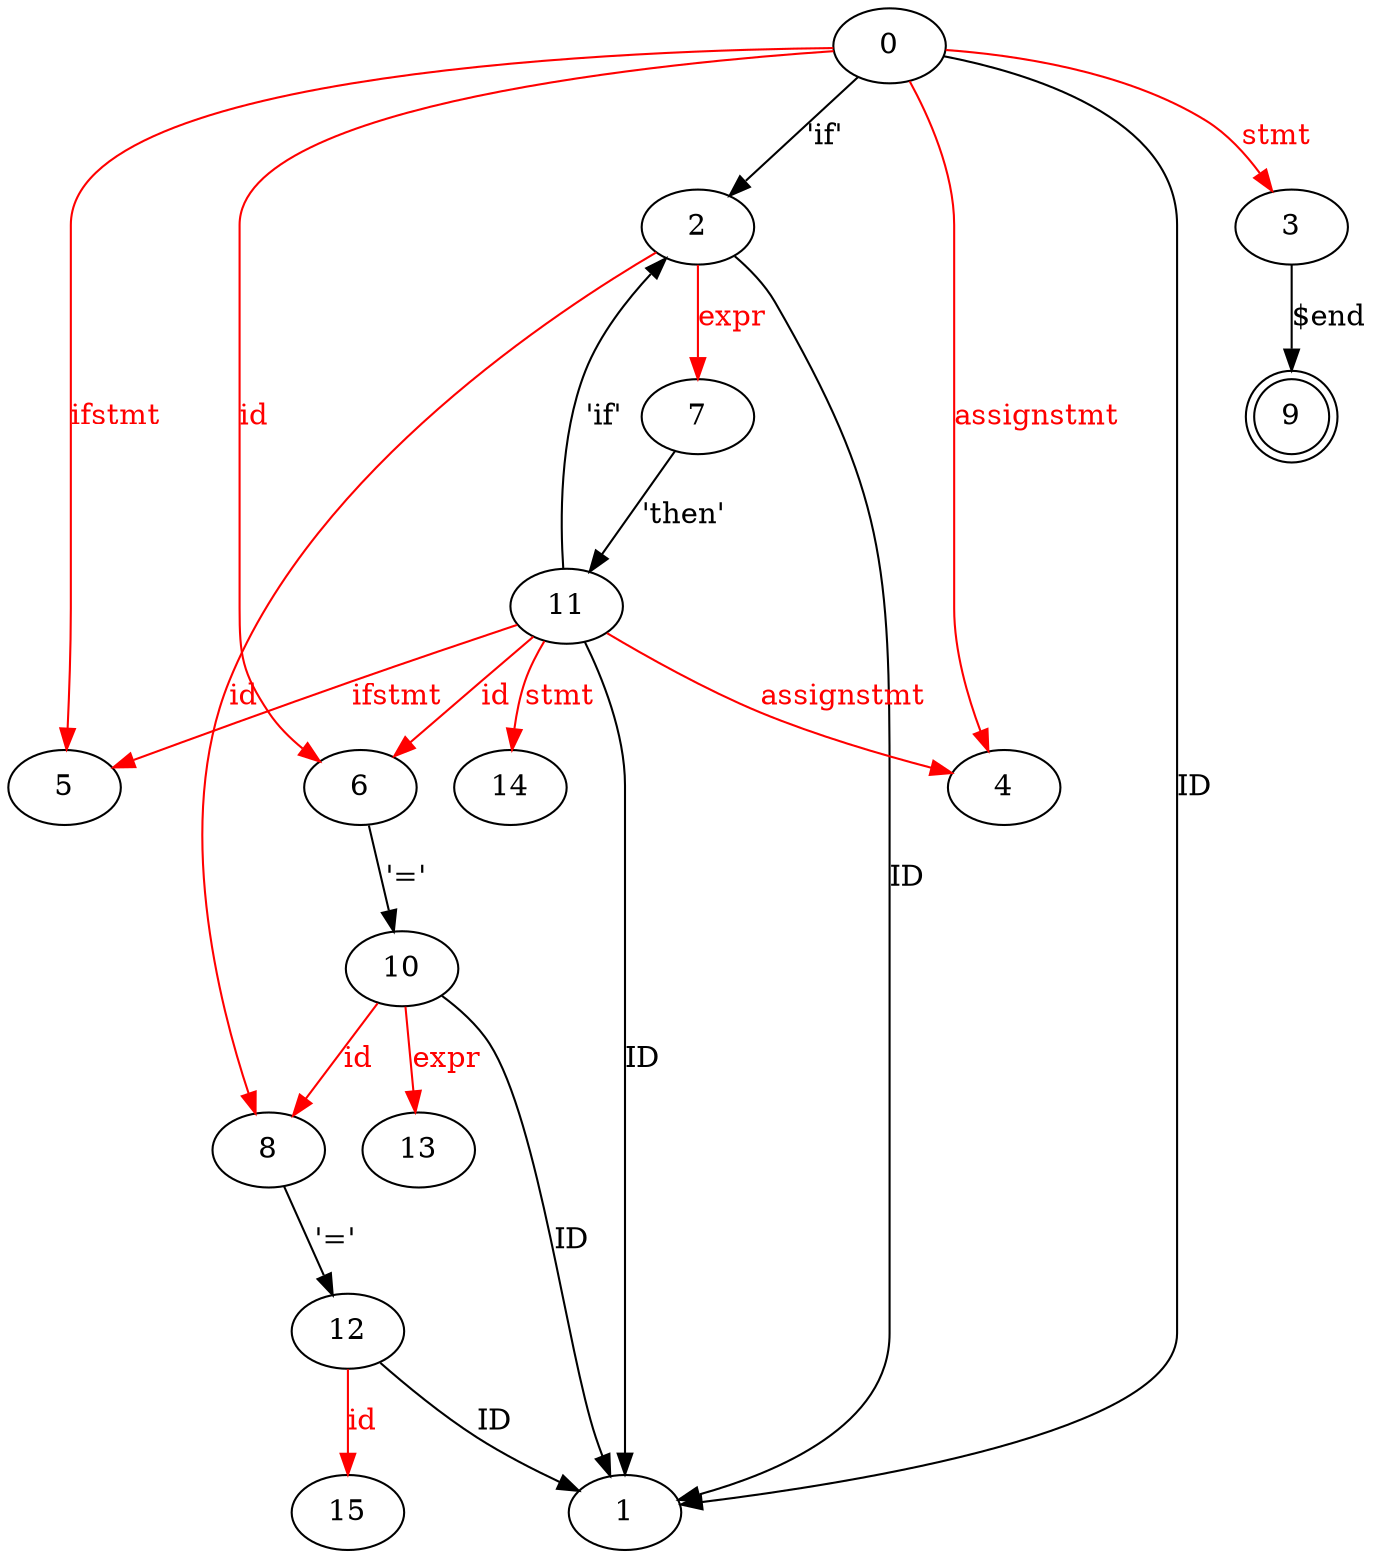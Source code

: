 digraph G {
0 -> 2 [label = "'if'"]
0 -> 1 [label = "ID"]
0 -> 3 [label = "stmt", color = "red", fontcolor = "red"]
0 -> 4 [label = "assignstmt", color = "red", fontcolor = "red"]
0 -> 5 [label = "ifstmt", color = "red", fontcolor = "red"]
0 -> 6 [label = "id", color = "red", fontcolor = "red"]
2 -> 1 [label = "ID"]
2 -> 7 [label = "expr", color = "red", fontcolor = "red"]
2 -> 8 [label = "id", color = "red", fontcolor = "red"]
3 -> 9 [label = "$end"]
6 -> 10 [label = "'='"]
7 -> 11 [label = "'then'"]
8 -> 12 [label = "'='"]
9 [shape = doublecircle]
10 -> 1 [label = "ID"]
10 -> 13 [label = "expr", color = "red", fontcolor = "red"]
10 -> 8 [label = "id", color = "red", fontcolor = "red"]
11 -> 2 [label = "'if'"]
11 -> 1 [label = "ID"]
11 -> 14 [label = "stmt", color = "red", fontcolor = "red"]
11 -> 4 [label = "assignstmt", color = "red", fontcolor = "red"]
11 -> 5 [label = "ifstmt", color = "red", fontcolor = "red"]
11 -> 6 [label = "id", color = "red", fontcolor = "red"]
12 -> 1 [label = "ID"]
12 -> 15 [label = "id", color = "red", fontcolor = "red"]
}

